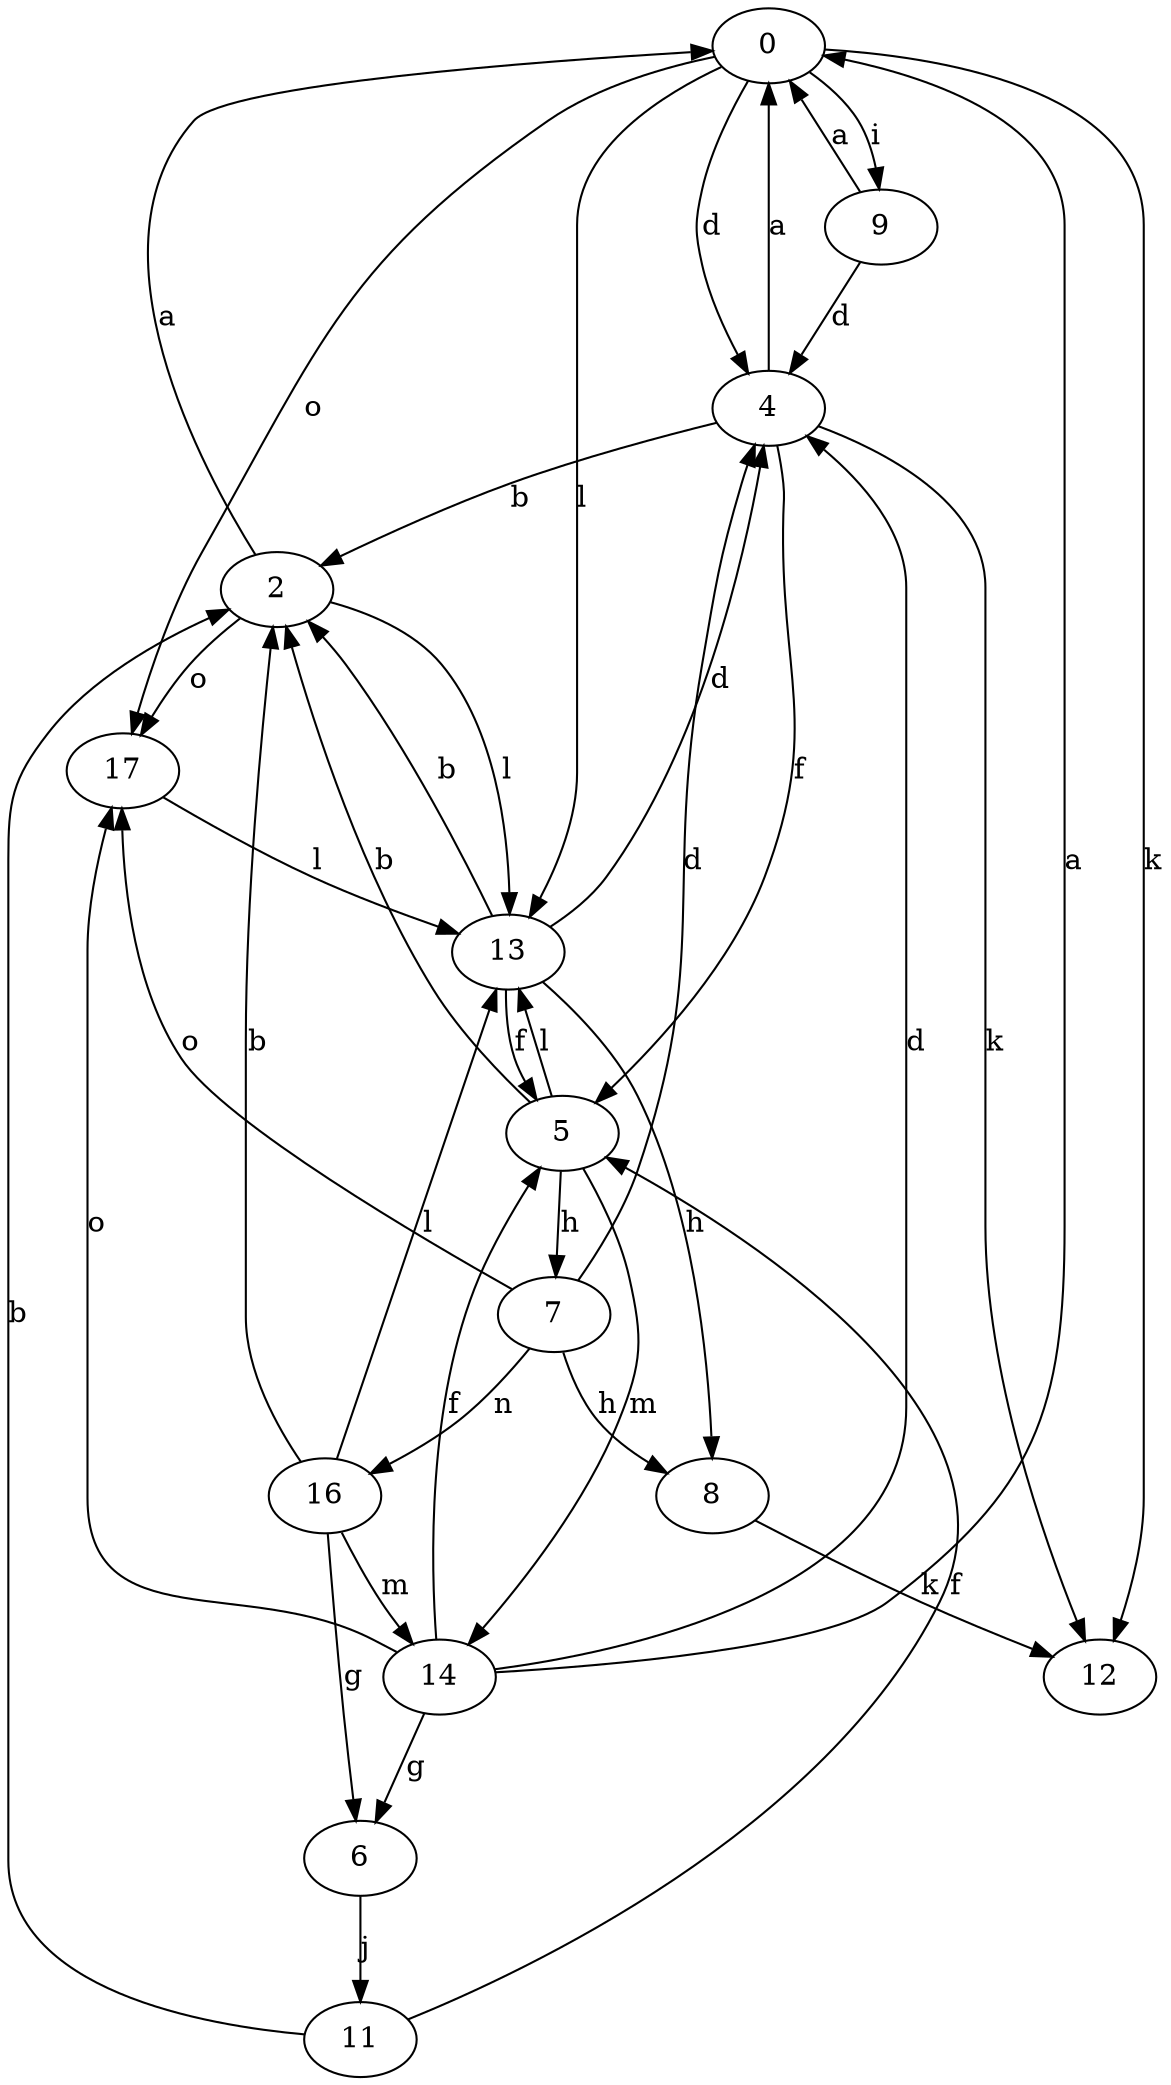 strict digraph  {
0;
2;
4;
5;
6;
7;
8;
9;
11;
12;
13;
14;
16;
17;
0 -> 4  [label=d];
0 -> 9  [label=i];
0 -> 12  [label=k];
0 -> 13  [label=l];
0 -> 17  [label=o];
2 -> 0  [label=a];
2 -> 13  [label=l];
2 -> 17  [label=o];
4 -> 0  [label=a];
4 -> 2  [label=b];
4 -> 5  [label=f];
4 -> 12  [label=k];
5 -> 2  [label=b];
5 -> 7  [label=h];
5 -> 13  [label=l];
5 -> 14  [label=m];
6 -> 11  [label=j];
7 -> 4  [label=d];
7 -> 8  [label=h];
7 -> 16  [label=n];
7 -> 17  [label=o];
8 -> 12  [label=k];
9 -> 0  [label=a];
9 -> 4  [label=d];
11 -> 2  [label=b];
11 -> 5  [label=f];
13 -> 2  [label=b];
13 -> 4  [label=d];
13 -> 5  [label=f];
13 -> 8  [label=h];
14 -> 0  [label=a];
14 -> 4  [label=d];
14 -> 5  [label=f];
14 -> 6  [label=g];
14 -> 17  [label=o];
16 -> 2  [label=b];
16 -> 6  [label=g];
16 -> 13  [label=l];
16 -> 14  [label=m];
17 -> 13  [label=l];
}
